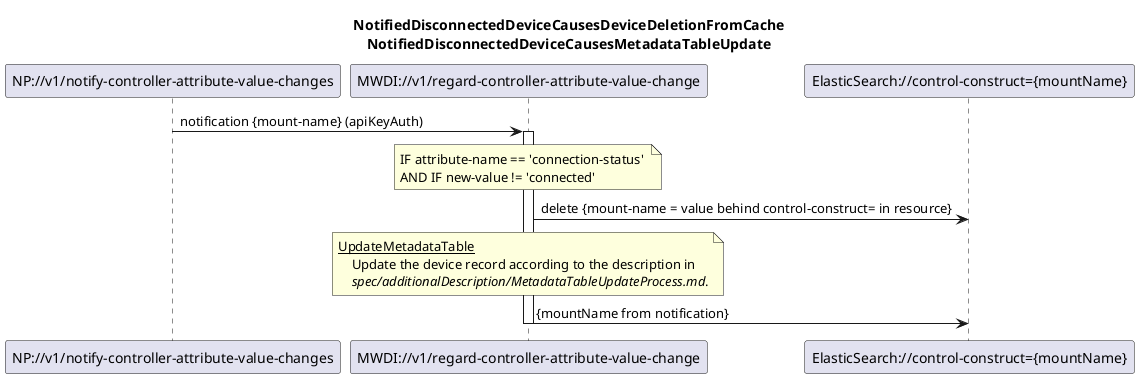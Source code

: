@startuml -1021_NotificationBasedDeviceListSyncDelete
skinparam responseMessageBelowArrow true

title  
  NotifiedDisconnectedDeviceCausesDeviceDeletionFromCache
  NotifiedDisconnectedDeviceCausesMetadataTableUpdate
end title

participant "NP://v1/notify-controller-attribute-value-changes" as subscription
participant "MWDI://v1/regard-controller-attribute-value-change" as regardDisconnectedDevice
participant "ElasticSearch://control-construct={mountName}" as es
participant "ElasticSearch\n(metadataTable)" as es

subscription -> regardDisconnectedDevice: notification {mount-name} (apiKeyAuth)
activate regardDisconnectedDevice

note over regardDisconnectedDevice
IF attribute-name == 'connection-status' 
AND IF new-value != 'connected'
end note

regardDisconnectedDevice -> es: delete {mount-name = value behind control-construct= in resource}


note over regardDisconnectedDevice
  <u>UpdateMetadataTable</u>
      Update the device record according to the description in
      <i>spec/additionalDescription/MetadataTableUpdateProcess.md</i>.
end note
regardDisconnectedDevice -> es: {mountName from notification}


deactivate regardDisconnectedDevice

@enduml